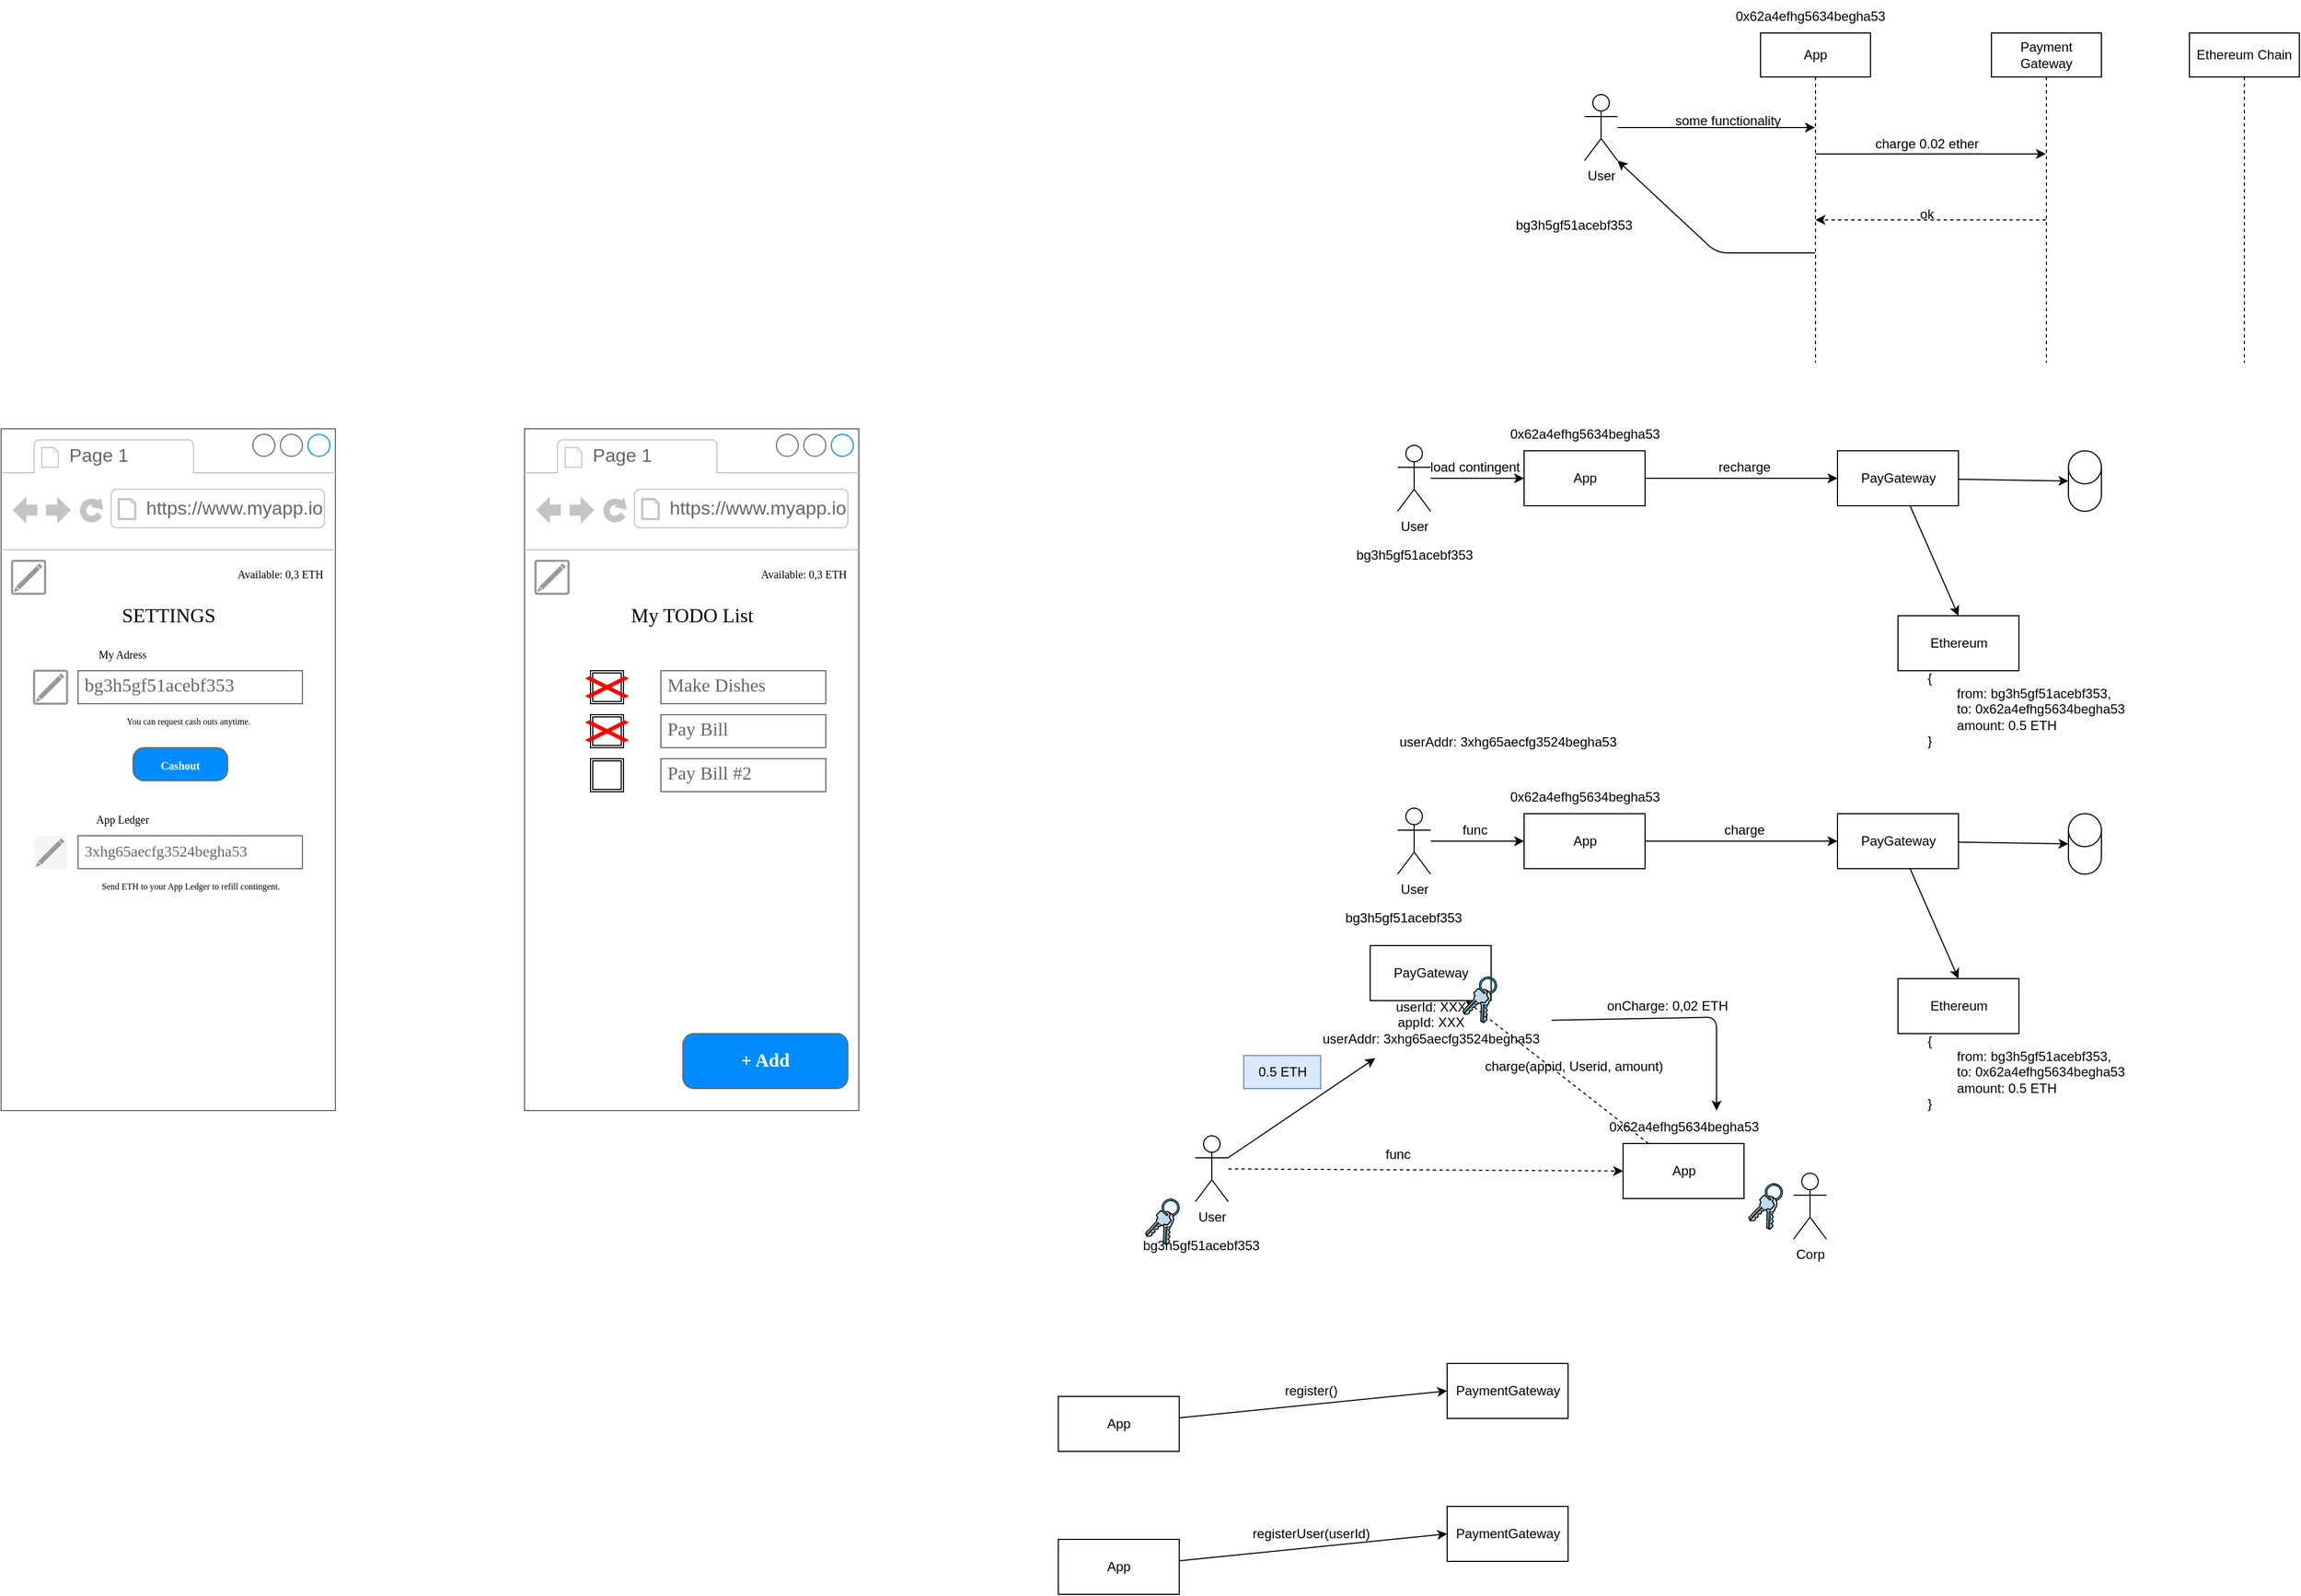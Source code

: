 <mxfile>
    <diagram id="Rj4AwEN6-_kP9e_VR1Vf" name="Page-1">
        <mxGraphModel dx="2440" dy="384" grid="1" gridSize="10" guides="1" tooltips="1" connect="1" arrows="1" fold="1" page="1" pageScale="1" pageWidth="850" pageHeight="1100" math="0" shadow="0">
            <root>
                <mxCell id="0"/>
                <mxCell id="1" parent="0"/>
                <mxCell id="6" style="edgeStyle=none;html=1;" parent="1" source="4" target="5" edge="1">
                    <mxGeometry relative="1" as="geometry"/>
                </mxCell>
                <mxCell id="4" value="User" style="shape=umlActor;verticalLabelPosition=bottom;verticalAlign=top;html=1;" parent="1" vertex="1">
                    <mxGeometry x="140" y="86" width="30" height="60" as="geometry"/>
                </mxCell>
                <mxCell id="9" style="edgeStyle=none;html=1;" parent="1" source="5" target="8" edge="1">
                    <mxGeometry relative="1" as="geometry">
                        <Array as="points">
                            <mxPoint x="460" y="140"/>
                        </Array>
                    </mxGeometry>
                </mxCell>
                <mxCell id="12" style="edgeStyle=none;html=1;entryX=1;entryY=1;entryDx=0;entryDy=0;entryPerimeter=0;" parent="1" source="5" target="4" edge="1">
                    <mxGeometry relative="1" as="geometry">
                        <Array as="points">
                            <mxPoint x="260" y="230"/>
                        </Array>
                    </mxGeometry>
                </mxCell>
                <mxCell id="5" value="App" style="shape=umlLifeline;perimeter=lifelinePerimeter;whiteSpace=wrap;html=1;container=1;collapsible=0;recursiveResize=0;outlineConnect=0;" parent="1" vertex="1">
                    <mxGeometry x="300" y="30" width="100" height="300" as="geometry"/>
                </mxCell>
                <mxCell id="7" value="some functionality" style="text;html=1;align=center;verticalAlign=middle;resizable=0;points=[];autosize=1;strokeColor=none;fillColor=none;" parent="1" vertex="1">
                    <mxGeometry x="210" y="95" width="120" height="30" as="geometry"/>
                </mxCell>
                <mxCell id="11" style="edgeStyle=none;html=1;dashed=1;" parent="1" source="8" target="5" edge="1">
                    <mxGeometry relative="1" as="geometry">
                        <Array as="points">
                            <mxPoint x="460" y="200"/>
                        </Array>
                    </mxGeometry>
                </mxCell>
                <mxCell id="8" value="Payment Gateway" style="shape=umlLifeline;perimeter=lifelinePerimeter;whiteSpace=wrap;html=1;container=1;collapsible=0;recursiveResize=0;outlineConnect=0;" parent="1" vertex="1">
                    <mxGeometry x="510" y="30" width="100" height="300" as="geometry"/>
                </mxCell>
                <mxCell id="10" value="charge 0.02 ether" style="text;html=1;align=center;verticalAlign=middle;resizable=0;points=[];autosize=1;strokeColor=none;fillColor=none;" parent="1" vertex="1">
                    <mxGeometry x="391" y="116" width="120" height="30" as="geometry"/>
                </mxCell>
                <mxCell id="13" value="ok" style="text;html=1;align=center;verticalAlign=middle;resizable=0;points=[];autosize=1;strokeColor=none;fillColor=none;" parent="1" vertex="1">
                    <mxGeometry x="431" y="180" width="40" height="30" as="geometry"/>
                </mxCell>
                <mxCell id="14" value="Ethereum Chain" style="shape=umlLifeline;perimeter=lifelinePerimeter;whiteSpace=wrap;html=1;container=1;collapsible=0;recursiveResize=0;outlineConnect=0;" parent="1" vertex="1">
                    <mxGeometry x="690" y="30" width="100" height="300" as="geometry"/>
                </mxCell>
                <mxCell id="15" value="0x62a4efhg5634begha53" style="text;html=1;align=center;verticalAlign=middle;resizable=0;points=[];autosize=1;strokeColor=none;fillColor=none;" parent="1" vertex="1">
                    <mxGeometry x="265" width="160" height="30" as="geometry"/>
                </mxCell>
                <mxCell id="16" value="bg3h5gf51acebf353" style="text;html=1;align=center;verticalAlign=middle;resizable=0;points=[];autosize=1;strokeColor=none;fillColor=none;" parent="1" vertex="1">
                    <mxGeometry x="65" y="190" width="130" height="30" as="geometry"/>
                </mxCell>
                <mxCell id="20" style="edgeStyle=none;html=1;entryX=0;entryY=0.5;entryDx=0;entryDy=0;" parent="1" source="17" target="18" edge="1">
                    <mxGeometry relative="1" as="geometry"/>
                </mxCell>
                <mxCell id="17" value="App" style="html=1;" parent="1" vertex="1">
                    <mxGeometry x="85" y="410" width="110" height="50" as="geometry"/>
                </mxCell>
                <mxCell id="21" style="edgeStyle=none;html=1;entryX=0.5;entryY=0;entryDx=0;entryDy=0;" parent="1" source="18" target="19" edge="1">
                    <mxGeometry relative="1" as="geometry"/>
                </mxCell>
                <mxCell id="30" style="edgeStyle=none;html=1;entryX=0;entryY=0.5;entryDx=0;entryDy=0;entryPerimeter=0;" parent="1" source="18" target="29" edge="1">
                    <mxGeometry relative="1" as="geometry"/>
                </mxCell>
                <mxCell id="18" value="PayGateway" style="html=1;" parent="1" vertex="1">
                    <mxGeometry x="370" y="410" width="110" height="50" as="geometry"/>
                </mxCell>
                <mxCell id="19" value="Ethereum" style="html=1;" parent="1" vertex="1">
                    <mxGeometry x="425" y="560" width="110" height="50" as="geometry"/>
                </mxCell>
                <mxCell id="23" style="edgeStyle=none;html=1;entryX=0;entryY=0.5;entryDx=0;entryDy=0;" parent="1" source="22" target="17" edge="1">
                    <mxGeometry relative="1" as="geometry"/>
                </mxCell>
                <mxCell id="22" value="User" style="shape=umlActor;verticalLabelPosition=bottom;verticalAlign=top;html=1;" parent="1" vertex="1">
                    <mxGeometry x="-30" y="405" width="30" height="60" as="geometry"/>
                </mxCell>
                <mxCell id="24" value="0x62a4efhg5634begha53" style="text;html=1;align=center;verticalAlign=middle;resizable=0;points=[];autosize=1;strokeColor=none;fillColor=none;" parent="1" vertex="1">
                    <mxGeometry x="60" y="380" width="160" height="30" as="geometry"/>
                </mxCell>
                <mxCell id="26" value="bg3h5gf51acebf353" style="text;html=1;align=center;verticalAlign=middle;resizable=0;points=[];autosize=1;strokeColor=none;fillColor=none;" parent="1" vertex="1">
                    <mxGeometry x="-80" y="490" width="130" height="30" as="geometry"/>
                </mxCell>
                <mxCell id="27" value="{&lt;br&gt;&lt;span style=&quot;&quot;&gt;&#9;&lt;/span&gt;&lt;span style=&quot;white-space: pre;&quot;&gt;&#9;&lt;/span&gt;from:&amp;nbsp;bg3h5gf51acebf353,&lt;br&gt;&lt;span style=&quot;white-space: pre;&quot;&gt;&#9;&lt;/span&gt;to:&amp;nbsp;0x62a4efhg5634begha53&lt;br&gt;&lt;span style=&quot;white-space: pre;&quot;&gt;&#9;&lt;/span&gt;amount: 0.5 ETH&lt;br&gt;}" style="text;html=1;align=left;verticalAlign=middle;resizable=0;points=[];autosize=1;strokeColor=none;fillColor=none;" parent="1" vertex="1">
                    <mxGeometry x="450" y="600" width="200" height="90" as="geometry"/>
                </mxCell>
                <mxCell id="28" value="load contingent" style="text;html=1;align=center;verticalAlign=middle;resizable=0;points=[];autosize=1;strokeColor=none;fillColor=none;" parent="1" vertex="1">
                    <mxGeometry x="-10" y="410" width="100" height="30" as="geometry"/>
                </mxCell>
                <mxCell id="29" value="" style="shape=cylinder3;whiteSpace=wrap;html=1;boundedLbl=1;backgroundOutline=1;size=15;" parent="1" vertex="1">
                    <mxGeometry x="580" y="410" width="30" height="55" as="geometry"/>
                </mxCell>
                <mxCell id="31" value="recharge" style="text;html=1;align=center;verticalAlign=middle;resizable=0;points=[];autosize=1;strokeColor=none;fillColor=none;" parent="1" vertex="1">
                    <mxGeometry x="250" y="410" width="70" height="30" as="geometry"/>
                </mxCell>
                <mxCell id="32" style="edgeStyle=none;html=1;entryX=0;entryY=0.5;entryDx=0;entryDy=0;" parent="1" source="33" target="36" edge="1">
                    <mxGeometry relative="1" as="geometry"/>
                </mxCell>
                <mxCell id="33" value="App" style="html=1;" parent="1" vertex="1">
                    <mxGeometry x="85" y="740" width="110" height="50" as="geometry"/>
                </mxCell>
                <mxCell id="34" style="edgeStyle=none;html=1;entryX=0.5;entryY=0;entryDx=0;entryDy=0;" parent="1" source="36" target="37" edge="1">
                    <mxGeometry relative="1" as="geometry"/>
                </mxCell>
                <mxCell id="35" style="edgeStyle=none;html=1;entryX=0;entryY=0.5;entryDx=0;entryDy=0;entryPerimeter=0;" parent="1" source="36" target="44" edge="1">
                    <mxGeometry relative="1" as="geometry"/>
                </mxCell>
                <mxCell id="36" value="PayGateway" style="html=1;" parent="1" vertex="1">
                    <mxGeometry x="370" y="740" width="110" height="50" as="geometry"/>
                </mxCell>
                <mxCell id="37" value="Ethereum" style="html=1;" parent="1" vertex="1">
                    <mxGeometry x="425" y="890" width="110" height="50" as="geometry"/>
                </mxCell>
                <mxCell id="38" style="edgeStyle=none;html=1;entryX=0;entryY=0.5;entryDx=0;entryDy=0;" parent="1" source="39" target="33" edge="1">
                    <mxGeometry relative="1" as="geometry"/>
                </mxCell>
                <mxCell id="39" value="User" style="shape=umlActor;verticalLabelPosition=bottom;verticalAlign=top;html=1;" parent="1" vertex="1">
                    <mxGeometry x="-30" y="735" width="30" height="60" as="geometry"/>
                </mxCell>
                <mxCell id="40" value="0x62a4efhg5634begha53" style="text;html=1;align=center;verticalAlign=middle;resizable=0;points=[];autosize=1;strokeColor=none;fillColor=none;" parent="1" vertex="1">
                    <mxGeometry x="60" y="710" width="160" height="30" as="geometry"/>
                </mxCell>
                <mxCell id="41" value="bg3h5gf51acebf353" style="text;html=1;align=center;verticalAlign=middle;resizable=0;points=[];autosize=1;strokeColor=none;fillColor=none;" parent="1" vertex="1">
                    <mxGeometry x="-90" y="820" width="130" height="30" as="geometry"/>
                </mxCell>
                <mxCell id="42" value="{&lt;br&gt;&lt;span style=&quot;&quot;&gt;&#9;&lt;/span&gt;&lt;span style=&quot;white-space: pre;&quot;&gt;&#9;&lt;/span&gt;from:&amp;nbsp;bg3h5gf51acebf353,&lt;br&gt;&lt;span style=&quot;white-space: pre;&quot;&gt;&#9;&lt;/span&gt;to:&amp;nbsp;0x62a4efhg5634begha53&lt;br&gt;&lt;span style=&quot;white-space: pre;&quot;&gt;&#9;&lt;/span&gt;amount: 0.5 ETH&lt;br&gt;}" style="text;html=1;align=left;verticalAlign=middle;resizable=0;points=[];autosize=1;strokeColor=none;fillColor=none;" parent="1" vertex="1">
                    <mxGeometry x="450" y="930" width="200" height="90" as="geometry"/>
                </mxCell>
                <mxCell id="43" value="func" style="text;html=1;align=center;verticalAlign=middle;resizable=0;points=[];autosize=1;strokeColor=none;fillColor=none;" parent="1" vertex="1">
                    <mxGeometry x="15" y="740" width="50" height="30" as="geometry"/>
                </mxCell>
                <mxCell id="44" value="" style="shape=cylinder3;whiteSpace=wrap;html=1;boundedLbl=1;backgroundOutline=1;size=15;" parent="1" vertex="1">
                    <mxGeometry x="580" y="740" width="30" height="55" as="geometry"/>
                </mxCell>
                <mxCell id="45" value="charge" style="text;html=1;align=center;verticalAlign=middle;resizable=0;points=[];autosize=1;strokeColor=none;fillColor=none;" parent="1" vertex="1">
                    <mxGeometry x="255" y="740" width="60" height="30" as="geometry"/>
                </mxCell>
                <mxCell id="46" value="userAddr: 3xhg65aecfg3524begha53" style="text;html=1;align=center;verticalAlign=middle;resizable=0;points=[];autosize=1;strokeColor=none;fillColor=none;" parent="1" vertex="1">
                    <mxGeometry x="-40" y="660" width="220" height="30" as="geometry"/>
                </mxCell>
                <mxCell id="52" style="edgeStyle=none;html=1;entryX=0.271;entryY=1.04;entryDx=0;entryDy=0;entryPerimeter=0;" parent="1" source="47" target="51" edge="1">
                    <mxGeometry relative="1" as="geometry"/>
                </mxCell>
                <mxCell id="64" style="edgeStyle=none;html=1;entryX=0;entryY=0.5;entryDx=0;entryDy=0;dashed=1;" parent="1" source="47" target="50" edge="1">
                    <mxGeometry relative="1" as="geometry"/>
                </mxCell>
                <mxCell id="47" value="User" style="shape=umlActor;verticalLabelPosition=bottom;verticalAlign=top;html=1;" parent="1" vertex="1">
                    <mxGeometry x="-214" y="1033" width="30" height="60" as="geometry"/>
                </mxCell>
                <mxCell id="48" value="bg3h5gf51acebf353" style="text;html=1;align=center;verticalAlign=middle;resizable=0;points=[];autosize=1;strokeColor=none;fillColor=none;" parent="1" vertex="1">
                    <mxGeometry x="-274" y="1118" width="130" height="30" as="geometry"/>
                </mxCell>
                <mxCell id="49" value="0x62a4efhg5634begha53" style="text;html=1;align=center;verticalAlign=middle;resizable=0;points=[];autosize=1;strokeColor=none;fillColor=none;" parent="1" vertex="1">
                    <mxGeometry x="150" y="1010" width="160" height="30" as="geometry"/>
                </mxCell>
                <mxCell id="66" style="edgeStyle=none;html=1;dashed=1;" parent="1" source="50" target="62" edge="1">
                    <mxGeometry relative="1" as="geometry"/>
                </mxCell>
                <mxCell id="50" value="App" style="html=1;" parent="1" vertex="1">
                    <mxGeometry x="175" y="1040" width="110" height="50" as="geometry"/>
                </mxCell>
                <mxCell id="56" style="edgeStyle=none;html=1;" parent="1" source="51" edge="1">
                    <mxGeometry relative="1" as="geometry">
                        <mxPoint x="260" y="1010" as="targetPoint"/>
                        <Array as="points">
                            <mxPoint x="260" y="925"/>
                        </Array>
                    </mxGeometry>
                </mxCell>
                <mxCell id="51" value="userId: XXX&lt;br&gt;appId: XXX&lt;br&gt;userAddr: 3xhg65aecfg3524begha53" style="text;html=1;align=center;verticalAlign=middle;resizable=0;points=[];autosize=1;strokeColor=none;fillColor=none;" parent="1" vertex="1">
                    <mxGeometry x="-110" y="900" width="220" height="60" as="geometry"/>
                </mxCell>
                <mxCell id="53" value="0.5 ETH" style="text;html=1;align=center;verticalAlign=middle;resizable=0;points=[];autosize=1;strokeColor=#6c8ebf;fillColor=#dae8fc;" parent="1" vertex="1">
                    <mxGeometry x="-170" y="960" width="70" height="30" as="geometry"/>
                </mxCell>
                <mxCell id="57" value="onCharge: 0,02 ETH" style="text;html=1;align=center;verticalAlign=middle;resizable=0;points=[];autosize=1;strokeColor=none;fillColor=none;" parent="1" vertex="1">
                    <mxGeometry x="150" y="900" width="130" height="30" as="geometry"/>
                </mxCell>
                <mxCell id="59" value="" style="shape=mxgraph.cisco.misc.keys;html=1;pointerEvents=1;dashed=0;fillColor=#036897;strokeColor=#ffffff;strokeWidth=2;verticalLabelPosition=bottom;verticalAlign=top;align=center;outlineConnect=0;" parent="1" vertex="1">
                    <mxGeometry x="-260" y="1090" width="31.39" height="42" as="geometry"/>
                </mxCell>
                <mxCell id="60" value="" style="shape=mxgraph.cisco.misc.keys;html=1;pointerEvents=1;dashed=0;fillColor=#036897;strokeColor=#ffffff;strokeWidth=2;verticalLabelPosition=bottom;verticalAlign=top;align=center;outlineConnect=0;" parent="1" vertex="1">
                    <mxGeometry x="288.61" y="1076" width="31.39" height="42" as="geometry"/>
                </mxCell>
                <mxCell id="61" value="Corp" style="shape=umlActor;verticalLabelPosition=bottom;verticalAlign=top;html=1;" parent="1" vertex="1">
                    <mxGeometry x="330" y="1067" width="30" height="60" as="geometry"/>
                </mxCell>
                <mxCell id="62" value="PayGateway" style="html=1;" parent="1" vertex="1">
                    <mxGeometry x="-55" y="860" width="110" height="50" as="geometry"/>
                </mxCell>
                <mxCell id="63" value="" style="shape=mxgraph.cisco.misc.keys;html=1;pointerEvents=1;dashed=0;fillColor=#036897;strokeColor=#ffffff;strokeWidth=2;verticalLabelPosition=bottom;verticalAlign=top;align=center;outlineConnect=0;" parent="1" vertex="1">
                    <mxGeometry x="28.61" y="888" width="31.39" height="42" as="geometry"/>
                </mxCell>
                <mxCell id="65" value="func" style="text;html=1;align=center;verticalAlign=middle;resizable=0;points=[];autosize=1;strokeColor=none;fillColor=none;" parent="1" vertex="1">
                    <mxGeometry x="-55" y="1035" width="50" height="30" as="geometry"/>
                </mxCell>
                <mxCell id="67" value="charge(appid, Userid, amount)" style="text;html=1;align=center;verticalAlign=middle;resizable=0;points=[];autosize=1;strokeColor=none;fillColor=none;" parent="1" vertex="1">
                    <mxGeometry x="35" y="955" width="190" height="30" as="geometry"/>
                </mxCell>
                <mxCell id="68" value="" style="strokeWidth=1;shadow=0;dashed=0;align=center;html=1;shape=mxgraph.mockup.containers.browserWindow;rSize=0;strokeColor=#666666;strokeColor2=#008cff;strokeColor3=#c4c4c4;mainText=,;recursiveResize=0;" parent="1" vertex="1">
                    <mxGeometry x="-824" y="390" width="304" height="620" as="geometry"/>
                </mxCell>
                <mxCell id="69" value="Page 1" style="strokeWidth=1;shadow=0;dashed=0;align=center;html=1;shape=mxgraph.mockup.containers.anchor;fontSize=17;fontColor=#666666;align=left;" parent="68" vertex="1">
                    <mxGeometry x="60" y="12" width="110" height="26" as="geometry"/>
                </mxCell>
                <mxCell id="70" value="https://www.myapp.io" style="strokeWidth=1;shadow=0;dashed=0;align=center;html=1;shape=mxgraph.mockup.containers.anchor;rSize=0;fontSize=17;fontColor=#666666;align=left;" parent="68" vertex="1">
                    <mxGeometry x="130" y="60" width="250" height="26" as="geometry"/>
                </mxCell>
                <mxCell id="73" value="&lt;font face=&quot;Verdana&quot; style=&quot;font-size: 18px;&quot;&gt;My TODO List&lt;/font&gt;" style="text;html=1;align=center;verticalAlign=middle;resizable=0;points=[];autosize=1;strokeColor=none;fillColor=none;" parent="68" vertex="1">
                    <mxGeometry x="77" y="150" width="150" height="40" as="geometry"/>
                </mxCell>
                <mxCell id="74" value="Make Dishes" style="strokeWidth=1;shadow=0;dashed=0;align=center;html=1;shape=mxgraph.mockup.text.textBox;fontColor=#666666;align=left;fontSize=17;spacingLeft=4;spacingTop=-3;strokeColor=#666666;mainText=;fontFamily=Verdana;" parent="68" vertex="1">
                    <mxGeometry x="124" y="220" width="150" height="30" as="geometry"/>
                </mxCell>
                <mxCell id="80" value="Pay Bill" style="strokeWidth=1;shadow=0;dashed=0;align=center;html=1;shape=mxgraph.mockup.text.textBox;fontColor=#666666;align=left;fontSize=17;spacingLeft=4;spacingTop=-3;strokeColor=#666666;mainText=;fontFamily=Verdana;" parent="68" vertex="1">
                    <mxGeometry x="124" y="260" width="150" height="30" as="geometry"/>
                </mxCell>
                <mxCell id="81" value="Pay Bill #2" style="strokeWidth=1;shadow=0;dashed=0;align=center;html=1;shape=mxgraph.mockup.text.textBox;fontColor=#666666;align=left;fontSize=17;spacingLeft=4;spacingTop=-3;strokeColor=#666666;mainText=;fontFamily=Verdana;" parent="68" vertex="1">
                    <mxGeometry x="124" y="300" width="150" height="30" as="geometry"/>
                </mxCell>
                <mxCell id="82" value="" style="shape=ext;double=1;whiteSpace=wrap;html=1;aspect=fixed;fontFamily=Verdana;fontSize=18;" parent="68" vertex="1">
                    <mxGeometry x="60" y="220" width="30" height="30" as="geometry"/>
                </mxCell>
                <mxCell id="83" value="" style="shape=ext;double=1;whiteSpace=wrap;html=1;aspect=fixed;fontFamily=Verdana;fontSize=18;" parent="68" vertex="1">
                    <mxGeometry x="60" y="260" width="30" height="30" as="geometry"/>
                </mxCell>
                <mxCell id="84" value="" style="shape=ext;double=1;whiteSpace=wrap;html=1;aspect=fixed;fontFamily=Verdana;fontSize=18;" parent="68" vertex="1">
                    <mxGeometry x="60" y="300" width="30" height="30" as="geometry"/>
                </mxCell>
                <mxCell id="85" value="&lt;font style=&quot;font-size: 10px;&quot;&gt;Available: 0,3 ETH&lt;/font&gt;" style="text;html=1;align=right;verticalAlign=middle;resizable=0;points=[];autosize=1;strokeColor=none;fillColor=none;fontSize=18;fontFamily=Verdana;" parent="68" vertex="1">
                    <mxGeometry x="174" y="110" width="120" height="40" as="geometry"/>
                </mxCell>
                <mxCell id="86" value="+ Add" style="strokeWidth=1;shadow=0;dashed=0;align=center;html=1;shape=mxgraph.mockup.buttons.button;strokeColor=#666666;fontColor=#ffffff;mainText=;buttonStyle=round;fontSize=17;fontStyle=1;fillColor=#008cff;whiteSpace=wrap;fontFamily=Verdana;" parent="68" vertex="1">
                    <mxGeometry x="144" y="550" width="150" height="50" as="geometry"/>
                </mxCell>
                <mxCell id="87" value="" style="strokeColor=#999999;verticalLabelPosition=bottom;shadow=0;dashed=0;verticalAlign=top;strokeWidth=2;html=1;shape=mxgraph.mockup.misc.editIcon;fontFamily=Verdana;fontSize=10;" parent="68" vertex="1">
                    <mxGeometry x="10" y="120" width="30" height="30" as="geometry"/>
                </mxCell>
                <mxCell id="88" value="" style="shape=mxgraph.mockup.markup.redX;fillColor=#ff0000;html=1;shadow=0;strokeColor=none;fontFamily=Verdana;fontSize=10;" parent="68" vertex="1">
                    <mxGeometry x="55" y="225" width="40" height="20" as="geometry"/>
                </mxCell>
                <mxCell id="89" value="" style="shape=mxgraph.mockup.markup.redX;fillColor=#ff0000;html=1;shadow=0;strokeColor=none;fontFamily=Verdana;fontSize=10;" parent="68" vertex="1">
                    <mxGeometry x="55" y="265" width="40" height="20" as="geometry"/>
                </mxCell>
                <mxCell id="90" value="" style="strokeWidth=1;shadow=0;dashed=0;align=center;html=1;shape=mxgraph.mockup.containers.browserWindow;rSize=0;strokeColor=#666666;strokeColor2=#008cff;strokeColor3=#c4c4c4;mainText=,;recursiveResize=0;" parent="1" vertex="1">
                    <mxGeometry x="-1300" y="390" width="304" height="620" as="geometry"/>
                </mxCell>
                <mxCell id="91" value="Page 1" style="strokeWidth=1;shadow=0;dashed=0;align=center;html=1;shape=mxgraph.mockup.containers.anchor;fontSize=17;fontColor=#666666;align=left;" parent="90" vertex="1">
                    <mxGeometry x="60" y="12" width="110" height="26" as="geometry"/>
                </mxCell>
                <mxCell id="92" value="https://www.myapp.io" style="strokeWidth=1;shadow=0;dashed=0;align=center;html=1;shape=mxgraph.mockup.containers.anchor;rSize=0;fontSize=17;fontColor=#666666;align=left;" parent="90" vertex="1">
                    <mxGeometry x="130" y="60" width="250" height="26" as="geometry"/>
                </mxCell>
                <mxCell id="93" value="&lt;font face=&quot;Verdana&quot; style=&quot;font-size: 18px;&quot;&gt;SETTINGS&lt;/font&gt;" style="text;html=1;align=center;verticalAlign=middle;resizable=0;points=[];autosize=1;strokeColor=none;fillColor=none;" parent="90" vertex="1">
                    <mxGeometry x="92" y="150" width="120" height="40" as="geometry"/>
                </mxCell>
                <mxCell id="94" value="bg3h5gf51acebf353" style="strokeWidth=1;shadow=0;dashed=0;align=center;html=1;shape=mxgraph.mockup.text.textBox;fontColor=#666666;align=left;fontSize=17;spacingLeft=4;spacingTop=-3;strokeColor=#666666;mainText=;fontFamily=Verdana;" parent="90" vertex="1">
                    <mxGeometry x="70" y="220" width="204" height="30" as="geometry"/>
                </mxCell>
                <mxCell id="95" value="&lt;font style=&quot;font-size: 14px;&quot;&gt;3xhg65aecfg3524begha53&lt;/font&gt;" style="strokeWidth=1;shadow=0;dashed=0;align=center;html=1;shape=mxgraph.mockup.text.textBox;fontColor=#666666;align=left;fontSize=17;spacingLeft=4;spacingTop=-3;strokeColor=#666666;mainText=;fontFamily=Verdana;" parent="90" vertex="1">
                    <mxGeometry x="70" y="370" width="204" height="30" as="geometry"/>
                </mxCell>
                <mxCell id="100" value="&lt;font style=&quot;font-size: 10px;&quot;&gt;Available: 0,3 ETH&lt;/font&gt;" style="text;html=1;align=right;verticalAlign=middle;resizable=0;points=[];autosize=1;strokeColor=none;fillColor=none;fontSize=18;fontFamily=Verdana;" parent="90" vertex="1">
                    <mxGeometry x="174" y="110" width="120" height="40" as="geometry"/>
                </mxCell>
                <mxCell id="101" value="&lt;font style=&quot;font-size: 10px;&quot;&gt;Cashout&lt;/font&gt;" style="strokeWidth=1;shadow=0;dashed=0;align=center;html=1;shape=mxgraph.mockup.buttons.button;strokeColor=#666666;fontColor=#ffffff;mainText=;buttonStyle=round;fontSize=17;fontStyle=1;fillColor=#008cff;whiteSpace=wrap;fontFamily=Verdana;" parent="90" vertex="1">
                    <mxGeometry x="120" y="290" width="86" height="30" as="geometry"/>
                </mxCell>
                <mxCell id="102" value="" style="strokeColor=#999999;verticalLabelPosition=bottom;shadow=0;dashed=0;verticalAlign=top;strokeWidth=2;html=1;shape=mxgraph.mockup.misc.editIcon;fontFamily=Verdana;fontSize=10;" parent="90" vertex="1">
                    <mxGeometry x="10" y="120" width="30" height="30" as="geometry"/>
                </mxCell>
                <mxCell id="105" value="" style="strokeColor=#999999;verticalLabelPosition=bottom;shadow=0;dashed=0;verticalAlign=top;strokeWidth=2;html=1;shape=mxgraph.mockup.misc.editIcon;fontFamily=Verdana;fontSize=10;" parent="90" vertex="1">
                    <mxGeometry x="30" y="220" width="30" height="30" as="geometry"/>
                </mxCell>
                <mxCell id="106" value="" style="strokeColor=none;verticalLabelPosition=bottom;shadow=0;dashed=0;verticalAlign=top;strokeWidth=2;html=1;shape=mxgraph.mockup.misc.editIcon;fontFamily=Verdana;fontSize=10;fillColor=#f5f5f5;fontColor=#333333;" parent="90" vertex="1">
                    <mxGeometry x="30" y="370" width="30" height="30" as="geometry"/>
                </mxCell>
                <mxCell id="108" value="My Adress" style="text;html=1;align=center;verticalAlign=middle;resizable=0;points=[];autosize=1;strokeColor=none;fillColor=none;fontSize=10;fontFamily=Verdana;" parent="90" vertex="1">
                    <mxGeometry x="70" y="190" width="80" height="30" as="geometry"/>
                </mxCell>
                <mxCell id="109" value="App Ledger" style="text;html=1;align=center;verticalAlign=middle;resizable=0;points=[];autosize=1;strokeColor=none;fillColor=none;fontSize=10;fontFamily=Verdana;" parent="90" vertex="1">
                    <mxGeometry x="70" y="340" width="80" height="30" as="geometry"/>
                </mxCell>
                <mxCell id="112" value="&lt;font style=&quot;font-size: 8px;&quot;&gt;You can request cash outs anytime.&lt;/font&gt;" style="text;html=1;align=center;verticalAlign=middle;resizable=0;points=[];autosize=1;strokeColor=none;fillColor=none;fontSize=10;fontFamily=Verdana;" parent="90" vertex="1">
                    <mxGeometry x="85" y="250" width="170" height="30" as="geometry"/>
                </mxCell>
                <mxCell id="113" value="&lt;font style=&quot;font-size: 8px;&quot;&gt;Send ETH to your App Ledger to refill contingent.&lt;/font&gt;" style="text;html=1;align=center;verticalAlign=middle;resizable=0;points=[];autosize=1;strokeColor=none;fillColor=none;fontSize=10;fontFamily=Verdana;" parent="90" vertex="1">
                    <mxGeometry x="62" y="400" width="220" height="30" as="geometry"/>
                </mxCell>
                <mxCell id="116" style="edgeStyle=none;html=1;entryX=0;entryY=0.5;entryDx=0;entryDy=0;" edge="1" parent="1" source="114" target="115">
                    <mxGeometry relative="1" as="geometry"/>
                </mxCell>
                <mxCell id="114" value="App" style="html=1;" vertex="1" parent="1">
                    <mxGeometry x="-338.61" y="1270" width="110" height="50" as="geometry"/>
                </mxCell>
                <mxCell id="115" value="PaymentGateway" style="html=1;" vertex="1" parent="1">
                    <mxGeometry x="15" y="1240" width="110" height="50" as="geometry"/>
                </mxCell>
                <mxCell id="117" value="register()" style="text;html=1;align=center;verticalAlign=middle;resizable=0;points=[];autosize=1;strokeColor=none;fillColor=none;" vertex="1" parent="1">
                    <mxGeometry x="-144" y="1250" width="70" height="30" as="geometry"/>
                </mxCell>
                <mxCell id="118" style="edgeStyle=none;html=1;entryX=0;entryY=0.5;entryDx=0;entryDy=0;" edge="1" source="119" target="120" parent="1">
                    <mxGeometry relative="1" as="geometry"/>
                </mxCell>
                <mxCell id="119" value="App" style="html=1;" vertex="1" parent="1">
                    <mxGeometry x="-338.61" y="1400" width="110" height="50" as="geometry"/>
                </mxCell>
                <mxCell id="120" value="PaymentGateway" style="html=1;" vertex="1" parent="1">
                    <mxGeometry x="15" y="1370" width="110" height="50" as="geometry"/>
                </mxCell>
                <mxCell id="121" value="registerUser(userId)" style="text;html=1;align=center;verticalAlign=middle;resizable=0;points=[];autosize=1;strokeColor=none;fillColor=none;" vertex="1" parent="1">
                    <mxGeometry x="-174" y="1380" width="130" height="30" as="geometry"/>
                </mxCell>
            </root>
        </mxGraphModel>
    </diagram>
</mxfile>